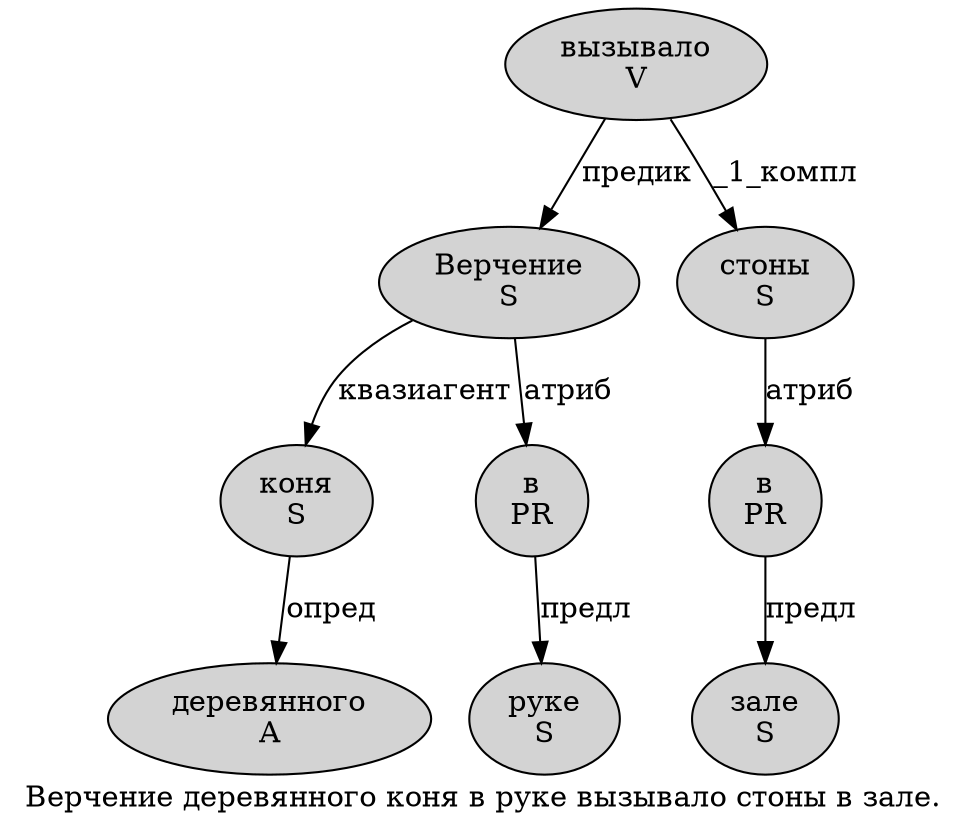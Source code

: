 digraph SENTENCE_2612 {
	graph [label="Верчение деревянного коня в руке вызывало стоны в зале."]
	node [style=filled]
		0 [label="Верчение
S" color="" fillcolor=lightgray penwidth=1 shape=ellipse]
		1 [label="деревянного
A" color="" fillcolor=lightgray penwidth=1 shape=ellipse]
		2 [label="коня
S" color="" fillcolor=lightgray penwidth=1 shape=ellipse]
		3 [label="в
PR" color="" fillcolor=lightgray penwidth=1 shape=ellipse]
		4 [label="руке
S" color="" fillcolor=lightgray penwidth=1 shape=ellipse]
		5 [label="вызывало
V" color="" fillcolor=lightgray penwidth=1 shape=ellipse]
		6 [label="стоны
S" color="" fillcolor=lightgray penwidth=1 shape=ellipse]
		7 [label="в
PR" color="" fillcolor=lightgray penwidth=1 shape=ellipse]
		8 [label="зале
S" color="" fillcolor=lightgray penwidth=1 shape=ellipse]
			0 -> 2 [label="квазиагент"]
			0 -> 3 [label="атриб"]
			6 -> 7 [label="атриб"]
			5 -> 0 [label="предик"]
			5 -> 6 [label="_1_компл"]
			3 -> 4 [label="предл"]
			7 -> 8 [label="предл"]
			2 -> 1 [label="опред"]
}